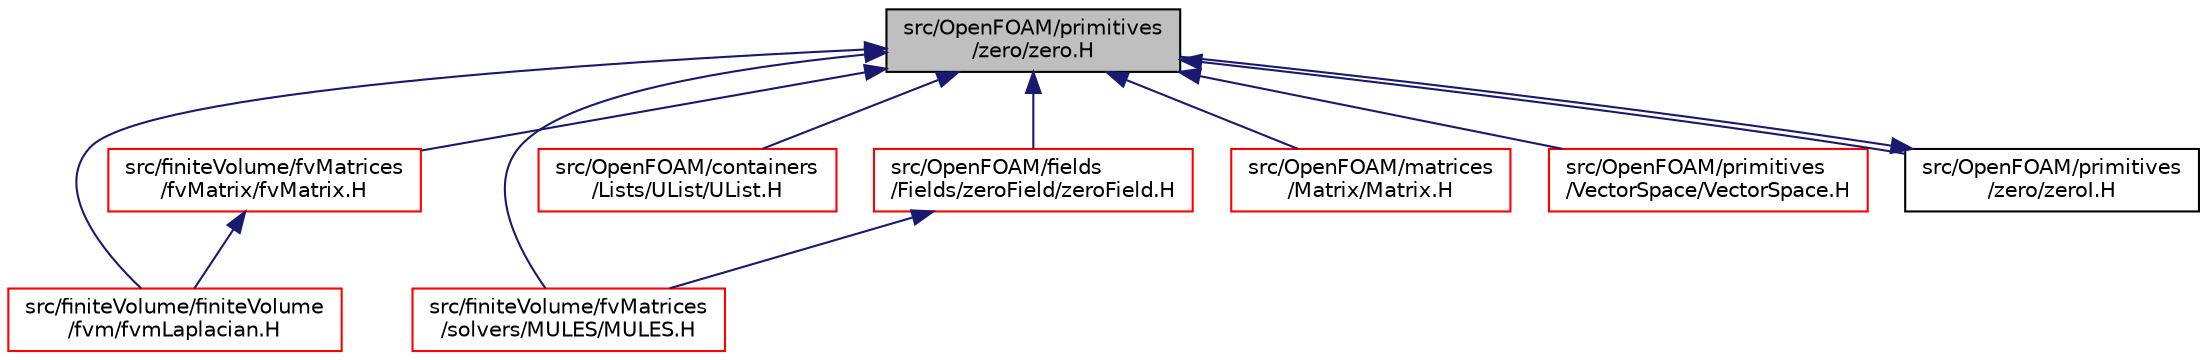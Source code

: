 digraph "src/OpenFOAM/primitives/zero/zero.H"
{
  bgcolor="transparent";
  edge [fontname="Helvetica",fontsize="10",labelfontname="Helvetica",labelfontsize="10"];
  node [fontname="Helvetica",fontsize="10",shape=record];
  Node1 [label="src/OpenFOAM/primitives\l/zero/zero.H",height=0.2,width=0.4,color="black", fillcolor="grey75", style="filled", fontcolor="black"];
  Node1 -> Node2 [dir="back",color="midnightblue",fontsize="10",style="solid",fontname="Helvetica"];
  Node2 [label="src/finiteVolume/finiteVolume\l/fvm/fvmLaplacian.H",height=0.2,width=0.4,color="red",URL="$a05873.html",tooltip="Calculate the matrix for the laplacian of the field. "];
  Node1 -> Node3 [dir="back",color="midnightblue",fontsize="10",style="solid",fontname="Helvetica"];
  Node3 [label="src/finiteVolume/fvMatrices\l/fvMatrix/fvMatrix.H",height=0.2,width=0.4,color="red",URL="$a05941.html"];
  Node3 -> Node2 [dir="back",color="midnightblue",fontsize="10",style="solid",fontname="Helvetica"];
  Node1 -> Node4 [dir="back",color="midnightblue",fontsize="10",style="solid",fontname="Helvetica"];
  Node4 [label="src/finiteVolume/fvMatrices\l/solvers/MULES/MULES.H",height=0.2,width=0.4,color="red",URL="$a05954.html",tooltip="MULES: Multidimensional universal limiter for explicit solution. "];
  Node1 -> Node5 [dir="back",color="midnightblue",fontsize="10",style="solid",fontname="Helvetica"];
  Node5 [label="src/OpenFOAM/containers\l/Lists/UList/UList.H",height=0.2,width=0.4,color="red",URL="$a07972.html"];
  Node1 -> Node6 [dir="back",color="midnightblue",fontsize="10",style="solid",fontname="Helvetica"];
  Node6 [label="src/OpenFOAM/fields\l/Fields/zeroField/zeroField.H",height=0.2,width=0.4,color="red",URL="$a08324.html"];
  Node6 -> Node4 [dir="back",color="midnightblue",fontsize="10",style="solid",fontname="Helvetica"];
  Node1 -> Node7 [dir="back",color="midnightblue",fontsize="10",style="solid",fontname="Helvetica"];
  Node7 [label="src/OpenFOAM/matrices\l/Matrix/Matrix.H",height=0.2,width=0.4,color="red",URL="$a08731.html"];
  Node1 -> Node8 [dir="back",color="midnightblue",fontsize="10",style="solid",fontname="Helvetica"];
  Node8 [label="src/OpenFOAM/primitives\l/VectorSpace/VectorSpace.H",height=0.2,width=0.4,color="red",URL="$a09394.html"];
  Node1 -> Node9 [dir="back",color="midnightblue",fontsize="10",style="solid",fontname="Helvetica"];
  Node9 [label="src/OpenFOAM/primitives\l/zero/zeroI.H",height=0.2,width=0.4,color="black",URL="$a09398.html"];
  Node9 -> Node1 [dir="back",color="midnightblue",fontsize="10",style="solid",fontname="Helvetica"];
}
